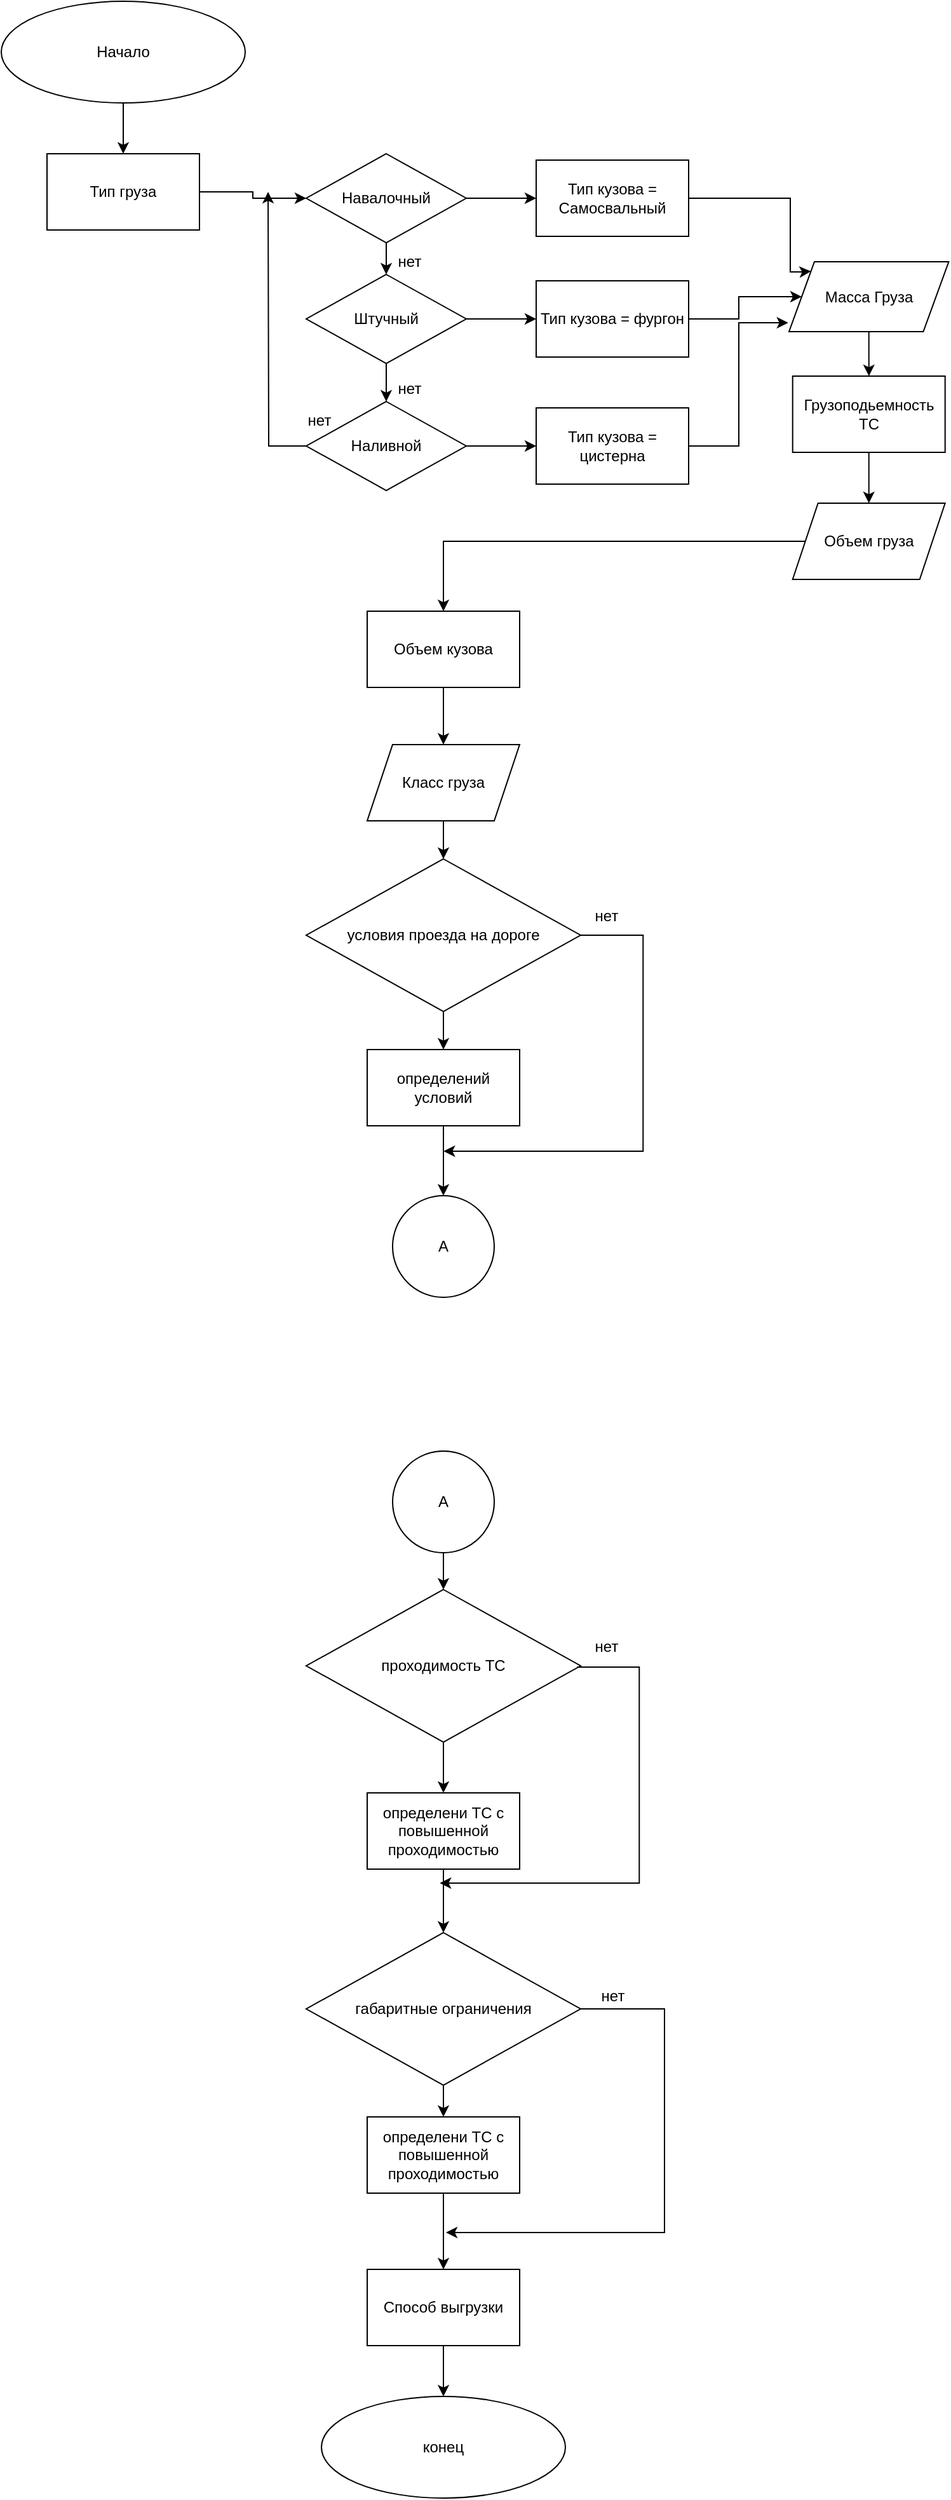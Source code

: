 <mxfile version="24.4.9" type="github">
  <diagram name="Страница — 1" id="6Fu15erCf7PdYgdU24q_">
    <mxGraphModel dx="1936" dy="969" grid="1" gridSize="10" guides="1" tooltips="1" connect="1" arrows="1" fold="1" page="1" pageScale="1" pageWidth="1169" pageHeight="827" math="0" shadow="0">
      <root>
        <mxCell id="0" />
        <mxCell id="1" parent="0" />
        <mxCell id="8zF0WLEV0abbjN1hOJyf-3" value="" style="edgeStyle=orthogonalEdgeStyle;rounded=0;orthogonalLoop=1;jettySize=auto;html=1;" parent="1" source="8zF0WLEV0abbjN1hOJyf-1" target="8zF0WLEV0abbjN1hOJyf-2" edge="1">
          <mxGeometry relative="1" as="geometry" />
        </mxCell>
        <mxCell id="8zF0WLEV0abbjN1hOJyf-1" value="Начало" style="ellipse;whiteSpace=wrap;html=1;" parent="1" vertex="1">
          <mxGeometry x="200" y="20" width="192" height="80" as="geometry" />
        </mxCell>
        <mxCell id="8zF0WLEV0abbjN1hOJyf-5" value="" style="edgeStyle=orthogonalEdgeStyle;rounded=0;orthogonalLoop=1;jettySize=auto;html=1;" parent="1" source="8zF0WLEV0abbjN1hOJyf-2" target="8zF0WLEV0abbjN1hOJyf-4" edge="1">
          <mxGeometry relative="1" as="geometry" />
        </mxCell>
        <mxCell id="8zF0WLEV0abbjN1hOJyf-2" value="Тип груза" style="whiteSpace=wrap;html=1;" parent="1" vertex="1">
          <mxGeometry x="236" y="140" width="120" height="60" as="geometry" />
        </mxCell>
        <mxCell id="8zF0WLEV0abbjN1hOJyf-9" value="" style="edgeStyle=orthogonalEdgeStyle;rounded=0;orthogonalLoop=1;jettySize=auto;html=1;" parent="1" source="8zF0WLEV0abbjN1hOJyf-4" target="8zF0WLEV0abbjN1hOJyf-8" edge="1">
          <mxGeometry relative="1" as="geometry" />
        </mxCell>
        <mxCell id="8zF0WLEV0abbjN1hOJyf-14" value="" style="edgeStyle=orthogonalEdgeStyle;rounded=0;orthogonalLoop=1;jettySize=auto;html=1;" parent="1" source="8zF0WLEV0abbjN1hOJyf-4" target="8zF0WLEV0abbjN1hOJyf-13" edge="1">
          <mxGeometry relative="1" as="geometry" />
        </mxCell>
        <mxCell id="8zF0WLEV0abbjN1hOJyf-4" value="Навалочный" style="rhombus;whiteSpace=wrap;html=1;" parent="1" vertex="1">
          <mxGeometry x="440" y="140" width="126" height="70" as="geometry" />
        </mxCell>
        <mxCell id="8zF0WLEV0abbjN1hOJyf-11" value="" style="edgeStyle=orthogonalEdgeStyle;rounded=0;orthogonalLoop=1;jettySize=auto;html=1;" parent="1" source="8zF0WLEV0abbjN1hOJyf-8" target="8zF0WLEV0abbjN1hOJyf-10" edge="1">
          <mxGeometry relative="1" as="geometry" />
        </mxCell>
        <mxCell id="8zF0WLEV0abbjN1hOJyf-17" value="" style="edgeStyle=orthogonalEdgeStyle;rounded=0;orthogonalLoop=1;jettySize=auto;html=1;" parent="1" source="8zF0WLEV0abbjN1hOJyf-8" target="8zF0WLEV0abbjN1hOJyf-15" edge="1">
          <mxGeometry relative="1" as="geometry" />
        </mxCell>
        <mxCell id="8zF0WLEV0abbjN1hOJyf-8" value="Штучный" style="rhombus;whiteSpace=wrap;html=1;" parent="1" vertex="1">
          <mxGeometry x="440" y="235" width="126" height="70" as="geometry" />
        </mxCell>
        <mxCell id="8zF0WLEV0abbjN1hOJyf-12" style="edgeStyle=orthogonalEdgeStyle;rounded=0;orthogonalLoop=1;jettySize=auto;html=1;" parent="1" source="8zF0WLEV0abbjN1hOJyf-10" edge="1">
          <mxGeometry relative="1" as="geometry">
            <mxPoint x="410" y="170" as="targetPoint" />
          </mxGeometry>
        </mxCell>
        <mxCell id="8zF0WLEV0abbjN1hOJyf-18" value="" style="edgeStyle=orthogonalEdgeStyle;rounded=0;orthogonalLoop=1;jettySize=auto;html=1;" parent="1" source="8zF0WLEV0abbjN1hOJyf-10" target="8zF0WLEV0abbjN1hOJyf-16" edge="1">
          <mxGeometry relative="1" as="geometry" />
        </mxCell>
        <mxCell id="8zF0WLEV0abbjN1hOJyf-10" value="Наливной" style="rhombus;whiteSpace=wrap;html=1;" parent="1" vertex="1">
          <mxGeometry x="440" y="335" width="126" height="70" as="geometry" />
        </mxCell>
        <mxCell id="8zF0WLEV0abbjN1hOJyf-23" style="edgeStyle=orthogonalEdgeStyle;rounded=0;orthogonalLoop=1;jettySize=auto;html=1;entryX=0;entryY=0;entryDx=0;entryDy=0;" parent="1" source="8zF0WLEV0abbjN1hOJyf-13" target="8zF0WLEV0abbjN1hOJyf-22" edge="1">
          <mxGeometry relative="1" as="geometry">
            <Array as="points">
              <mxPoint x="821" y="175" />
              <mxPoint x="821" y="233" />
              <mxPoint x="830" y="233" />
            </Array>
          </mxGeometry>
        </mxCell>
        <mxCell id="8zF0WLEV0abbjN1hOJyf-13" value="Тип кузова = Самосвальный" style="whiteSpace=wrap;html=1;" parent="1" vertex="1">
          <mxGeometry x="621" y="145" width="120" height="60" as="geometry" />
        </mxCell>
        <mxCell id="8zF0WLEV0abbjN1hOJyf-24" style="edgeStyle=orthogonalEdgeStyle;rounded=0;orthogonalLoop=1;jettySize=auto;html=1;" parent="1" source="8zF0WLEV0abbjN1hOJyf-15" target="8zF0WLEV0abbjN1hOJyf-22" edge="1">
          <mxGeometry relative="1" as="geometry" />
        </mxCell>
        <mxCell id="8zF0WLEV0abbjN1hOJyf-15" value="Тип кузова = фургон" style="whiteSpace=wrap;html=1;" parent="1" vertex="1">
          <mxGeometry x="621" y="240" width="120" height="60" as="geometry" />
        </mxCell>
        <mxCell id="8zF0WLEV0abbjN1hOJyf-16" value="Тип кузова = цистерна" style="whiteSpace=wrap;html=1;" parent="1" vertex="1">
          <mxGeometry x="621" y="340" width="120" height="60" as="geometry" />
        </mxCell>
        <mxCell id="8zF0WLEV0abbjN1hOJyf-19" value="нет" style="text;html=1;align=center;verticalAlign=middle;resizable=0;points=[];autosize=1;strokeColor=none;fillColor=none;" parent="1" vertex="1">
          <mxGeometry x="501" y="210" width="40" height="30" as="geometry" />
        </mxCell>
        <mxCell id="8zF0WLEV0abbjN1hOJyf-20" value="нет" style="text;html=1;align=center;verticalAlign=middle;resizable=0;points=[];autosize=1;strokeColor=none;fillColor=none;" parent="1" vertex="1">
          <mxGeometry x="501" y="310" width="40" height="30" as="geometry" />
        </mxCell>
        <mxCell id="8zF0WLEV0abbjN1hOJyf-21" value="нет" style="text;html=1;align=center;verticalAlign=middle;resizable=0;points=[];autosize=1;strokeColor=none;fillColor=none;" parent="1" vertex="1">
          <mxGeometry x="430" y="335" width="40" height="30" as="geometry" />
        </mxCell>
        <mxCell id="8zF0WLEV0abbjN1hOJyf-27" value="" style="edgeStyle=orthogonalEdgeStyle;rounded=0;orthogonalLoop=1;jettySize=auto;html=1;" parent="1" source="8zF0WLEV0abbjN1hOJyf-22" target="8zF0WLEV0abbjN1hOJyf-26" edge="1">
          <mxGeometry relative="1" as="geometry" />
        </mxCell>
        <mxCell id="8zF0WLEV0abbjN1hOJyf-22" value="Масса Груза" style="shape=parallelogram;perimeter=parallelogramPerimeter;whiteSpace=wrap;html=1;fixedSize=1;" parent="1" vertex="1">
          <mxGeometry x="820" y="225" width="125.71" height="55" as="geometry" />
        </mxCell>
        <mxCell id="8zF0WLEV0abbjN1hOJyf-25" style="edgeStyle=orthogonalEdgeStyle;rounded=0;orthogonalLoop=1;jettySize=auto;html=1;entryX=-0.005;entryY=0.873;entryDx=0;entryDy=0;entryPerimeter=0;" parent="1" source="8zF0WLEV0abbjN1hOJyf-16" target="8zF0WLEV0abbjN1hOJyf-22" edge="1">
          <mxGeometry relative="1" as="geometry" />
        </mxCell>
        <mxCell id="8zF0WLEV0abbjN1hOJyf-29" value="" style="edgeStyle=orthogonalEdgeStyle;rounded=0;orthogonalLoop=1;jettySize=auto;html=1;" parent="1" source="8zF0WLEV0abbjN1hOJyf-26" target="8zF0WLEV0abbjN1hOJyf-28" edge="1">
          <mxGeometry relative="1" as="geometry" />
        </mxCell>
        <mxCell id="8zF0WLEV0abbjN1hOJyf-26" value="Грузоподьемность ТС" style="whiteSpace=wrap;html=1;" parent="1" vertex="1">
          <mxGeometry x="822.855" y="315" width="120" height="60" as="geometry" />
        </mxCell>
        <mxCell id="8zF0WLEV0abbjN1hOJyf-31" value="" style="edgeStyle=orthogonalEdgeStyle;rounded=0;orthogonalLoop=1;jettySize=auto;html=1;" parent="1" source="8zF0WLEV0abbjN1hOJyf-28" target="8zF0WLEV0abbjN1hOJyf-30" edge="1">
          <mxGeometry relative="1" as="geometry" />
        </mxCell>
        <mxCell id="8zF0WLEV0abbjN1hOJyf-28" value="Объем груза" style="shape=parallelogram;perimeter=parallelogramPerimeter;whiteSpace=wrap;html=1;fixedSize=1;" parent="1" vertex="1">
          <mxGeometry x="822.855" y="415" width="120" height="60" as="geometry" />
        </mxCell>
        <mxCell id="8zF0WLEV0abbjN1hOJyf-33" value="" style="edgeStyle=orthogonalEdgeStyle;rounded=0;orthogonalLoop=1;jettySize=auto;html=1;" parent="1" source="8zF0WLEV0abbjN1hOJyf-30" target="8zF0WLEV0abbjN1hOJyf-32" edge="1">
          <mxGeometry relative="1" as="geometry" />
        </mxCell>
        <mxCell id="8zF0WLEV0abbjN1hOJyf-30" value="Объем кузова" style="whiteSpace=wrap;html=1;" parent="1" vertex="1">
          <mxGeometry x="487.995" y="500" width="120" height="60" as="geometry" />
        </mxCell>
        <mxCell id="EiC_GfCv2AF31KtDMHQT-3" value="" style="edgeStyle=orthogonalEdgeStyle;rounded=0;orthogonalLoop=1;jettySize=auto;html=1;" edge="1" parent="1" source="8zF0WLEV0abbjN1hOJyf-32" target="EiC_GfCv2AF31KtDMHQT-2">
          <mxGeometry relative="1" as="geometry" />
        </mxCell>
        <mxCell id="8zF0WLEV0abbjN1hOJyf-32" value="Класс груза" style="shape=parallelogram;perimeter=parallelogramPerimeter;whiteSpace=wrap;html=1;fixedSize=1;" parent="1" vertex="1">
          <mxGeometry x="487.995" y="605" width="120" height="60" as="geometry" />
        </mxCell>
        <mxCell id="EiC_GfCv2AF31KtDMHQT-7" value="" style="edgeStyle=orthogonalEdgeStyle;rounded=0;orthogonalLoop=1;jettySize=auto;html=1;" edge="1" parent="1" source="EiC_GfCv2AF31KtDMHQT-2" target="EiC_GfCv2AF31KtDMHQT-6">
          <mxGeometry relative="1" as="geometry" />
        </mxCell>
        <mxCell id="EiC_GfCv2AF31KtDMHQT-10" style="edgeStyle=orthogonalEdgeStyle;rounded=0;orthogonalLoop=1;jettySize=auto;html=1;" edge="1" parent="1" source="EiC_GfCv2AF31KtDMHQT-2">
          <mxGeometry relative="1" as="geometry">
            <mxPoint x="548.14" y="925" as="targetPoint" />
            <Array as="points">
              <mxPoint x="705.14" y="755" />
              <mxPoint x="705.14" y="925" />
            </Array>
          </mxGeometry>
        </mxCell>
        <mxCell id="EiC_GfCv2AF31KtDMHQT-2" value="условия проезда на дороге" style="rhombus;whiteSpace=wrap;html=1;" vertex="1" parent="1">
          <mxGeometry x="440" y="695" width="216" height="120" as="geometry" />
        </mxCell>
        <mxCell id="EiC_GfCv2AF31KtDMHQT-12" value="" style="edgeStyle=orthogonalEdgeStyle;rounded=0;orthogonalLoop=1;jettySize=auto;html=1;" edge="1" parent="1" source="EiC_GfCv2AF31KtDMHQT-4" target="EiC_GfCv2AF31KtDMHQT-8">
          <mxGeometry relative="1" as="geometry" />
        </mxCell>
        <mxCell id="EiC_GfCv2AF31KtDMHQT-4" value="проходимость ТС" style="rhombus;whiteSpace=wrap;html=1;" vertex="1" parent="1">
          <mxGeometry x="440" y="1270" width="216" height="120" as="geometry" />
        </mxCell>
        <mxCell id="EiC_GfCv2AF31KtDMHQT-17" value="" style="edgeStyle=orthogonalEdgeStyle;rounded=0;orthogonalLoop=1;jettySize=auto;html=1;entryX=0.5;entryY=0;entryDx=0;entryDy=0;" edge="1" parent="1" source="EiC_GfCv2AF31KtDMHQT-5" target="EiC_GfCv2AF31KtDMHQT-21">
          <mxGeometry relative="1" as="geometry" />
        </mxCell>
        <mxCell id="EiC_GfCv2AF31KtDMHQT-5" value="габаритные ограничения" style="rhombus;whiteSpace=wrap;html=1;" vertex="1" parent="1">
          <mxGeometry x="440" y="1540" width="216" height="120" as="geometry" />
        </mxCell>
        <mxCell id="EiC_GfCv2AF31KtDMHQT-27" style="edgeStyle=orthogonalEdgeStyle;rounded=0;orthogonalLoop=1;jettySize=auto;html=1;entryX=0.5;entryY=0;entryDx=0;entryDy=0;" edge="1" parent="1" source="EiC_GfCv2AF31KtDMHQT-6" target="EiC_GfCv2AF31KtDMHQT-28">
          <mxGeometry relative="1" as="geometry">
            <mxPoint x="548" y="990" as="targetPoint" />
          </mxGeometry>
        </mxCell>
        <mxCell id="EiC_GfCv2AF31KtDMHQT-6" value="определений условий" style="whiteSpace=wrap;html=1;" vertex="1" parent="1">
          <mxGeometry x="487.995" y="845" width="120" height="60" as="geometry" />
        </mxCell>
        <mxCell id="EiC_GfCv2AF31KtDMHQT-14" value="" style="edgeStyle=orthogonalEdgeStyle;rounded=0;orthogonalLoop=1;jettySize=auto;html=1;" edge="1" parent="1" source="EiC_GfCv2AF31KtDMHQT-8" target="EiC_GfCv2AF31KtDMHQT-5">
          <mxGeometry relative="1" as="geometry" />
        </mxCell>
        <mxCell id="EiC_GfCv2AF31KtDMHQT-8" value="определени ТС с повышенной проходимостью" style="whiteSpace=wrap;html=1;" vertex="1" parent="1">
          <mxGeometry x="487.995" y="1430" width="120" height="60" as="geometry" />
        </mxCell>
        <mxCell id="EiC_GfCv2AF31KtDMHQT-11" value="нет" style="text;html=1;align=center;verticalAlign=middle;resizable=0;points=[];autosize=1;strokeColor=none;fillColor=none;" vertex="1" parent="1">
          <mxGeometry x="656" y="725" width="40" height="30" as="geometry" />
        </mxCell>
        <mxCell id="EiC_GfCv2AF31KtDMHQT-13" style="edgeStyle=orthogonalEdgeStyle;rounded=0;orthogonalLoop=1;jettySize=auto;html=1;" edge="1" parent="1">
          <mxGeometry relative="1" as="geometry">
            <mxPoint x="545.14" y="1501" as="targetPoint" />
            <mxPoint x="653.14" y="1331" as="sourcePoint" />
            <Array as="points">
              <mxPoint x="702.14" y="1331" />
              <mxPoint x="702.14" y="1501" />
            </Array>
          </mxGeometry>
        </mxCell>
        <mxCell id="EiC_GfCv2AF31KtDMHQT-15" value="нет" style="text;html=1;align=center;verticalAlign=middle;resizable=0;points=[];autosize=1;strokeColor=none;fillColor=none;" vertex="1" parent="1">
          <mxGeometry x="656" y="1300" width="40" height="30" as="geometry" />
        </mxCell>
        <mxCell id="EiC_GfCv2AF31KtDMHQT-19" value="" style="edgeStyle=orthogonalEdgeStyle;rounded=0;orthogonalLoop=1;jettySize=auto;html=1;entryX=0.5;entryY=0;entryDx=0;entryDy=0;" edge="1" parent="1" source="EiC_GfCv2AF31KtDMHQT-16" target="EiC_GfCv2AF31KtDMHQT-20">
          <mxGeometry relative="1" as="geometry">
            <mxPoint x="548.01" y="1935" as="targetPoint" />
          </mxGeometry>
        </mxCell>
        <mxCell id="EiC_GfCv2AF31KtDMHQT-16" value="Способ выгрузки" style="whiteSpace=wrap;html=1;" vertex="1" parent="1">
          <mxGeometry x="488.01" y="1805" width="120" height="60" as="geometry" />
        </mxCell>
        <mxCell id="EiC_GfCv2AF31KtDMHQT-20" value="конец" style="ellipse;whiteSpace=wrap;html=1;" vertex="1" parent="1">
          <mxGeometry x="452.01" y="1905" width="192" height="80" as="geometry" />
        </mxCell>
        <mxCell id="EiC_GfCv2AF31KtDMHQT-26" value="" style="edgeStyle=orthogonalEdgeStyle;rounded=0;orthogonalLoop=1;jettySize=auto;html=1;" edge="1" parent="1" source="EiC_GfCv2AF31KtDMHQT-21" target="EiC_GfCv2AF31KtDMHQT-16">
          <mxGeometry relative="1" as="geometry" />
        </mxCell>
        <mxCell id="EiC_GfCv2AF31KtDMHQT-21" value="определени ТС с повышенной проходимостью" style="whiteSpace=wrap;html=1;" vertex="1" parent="1">
          <mxGeometry x="488.005" y="1685" width="120" height="60" as="geometry" />
        </mxCell>
        <mxCell id="EiC_GfCv2AF31KtDMHQT-24" style="edgeStyle=orthogonalEdgeStyle;rounded=0;orthogonalLoop=1;jettySize=auto;html=1;exitX=1;exitY=0.5;exitDx=0;exitDy=0;" edge="1" parent="1" source="EiC_GfCv2AF31KtDMHQT-5">
          <mxGeometry relative="1" as="geometry">
            <mxPoint x="550" y="1776" as="targetPoint" />
            <mxPoint x="673.14" y="1606" as="sourcePoint" />
            <Array as="points">
              <mxPoint x="722" y="1600" />
              <mxPoint x="722" y="1776" />
            </Array>
          </mxGeometry>
        </mxCell>
        <mxCell id="EiC_GfCv2AF31KtDMHQT-25" value="нет" style="text;html=1;align=center;verticalAlign=middle;resizable=0;points=[];autosize=1;strokeColor=none;fillColor=none;" vertex="1" parent="1">
          <mxGeometry x="661" y="1575" width="40" height="30" as="geometry" />
        </mxCell>
        <mxCell id="EiC_GfCv2AF31KtDMHQT-28" value="А" style="ellipse;whiteSpace=wrap;html=1;" vertex="1" parent="1">
          <mxGeometry x="507.99" y="960" width="80" height="80" as="geometry" />
        </mxCell>
        <mxCell id="EiC_GfCv2AF31KtDMHQT-30" value="" style="edgeStyle=orthogonalEdgeStyle;rounded=0;orthogonalLoop=1;jettySize=auto;html=1;" edge="1" parent="1" source="EiC_GfCv2AF31KtDMHQT-29" target="EiC_GfCv2AF31KtDMHQT-4">
          <mxGeometry relative="1" as="geometry" />
        </mxCell>
        <mxCell id="EiC_GfCv2AF31KtDMHQT-29" value="А" style="ellipse;whiteSpace=wrap;html=1;" vertex="1" parent="1">
          <mxGeometry x="508.01" y="1161" width="80" height="80" as="geometry" />
        </mxCell>
      </root>
    </mxGraphModel>
  </diagram>
</mxfile>
